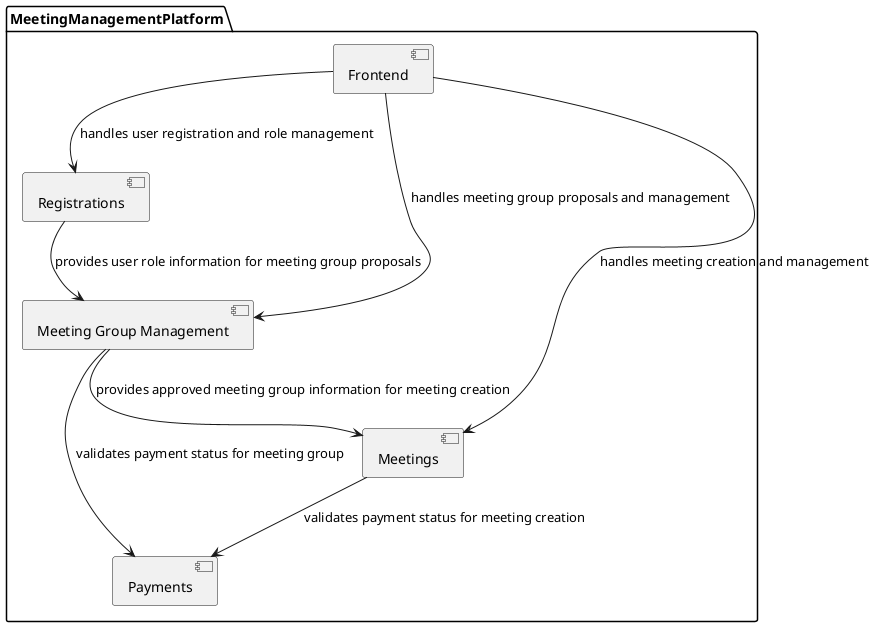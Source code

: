 @startuml
package MeetingManagementPlatform {
[Registrations] as Registrations
[Meeting Group Management] as MeetingGroupMgmt
[Meetings] as MeetingMgmt
[Payments] as PaymentProcessing
[Frontend] as WebInterface

WebInterface --> Registrations: handles user registration and role management
WebInterface --> MeetingGroupMgmt: handles meeting group proposals and management
WebInterface --> MeetingMgmt: handles meeting creation and management
MeetingGroupMgmt --> PaymentProcessing: validates payment status for meeting group
MeetingMgmt --> PaymentProcessing: validates payment status for meeting creation
Registrations --> MeetingGroupMgmt: provides user role information for meeting group proposals
MeetingGroupMgmt --> MeetingMgmt: provides approved meeting group information for meeting creation
}

@enduml